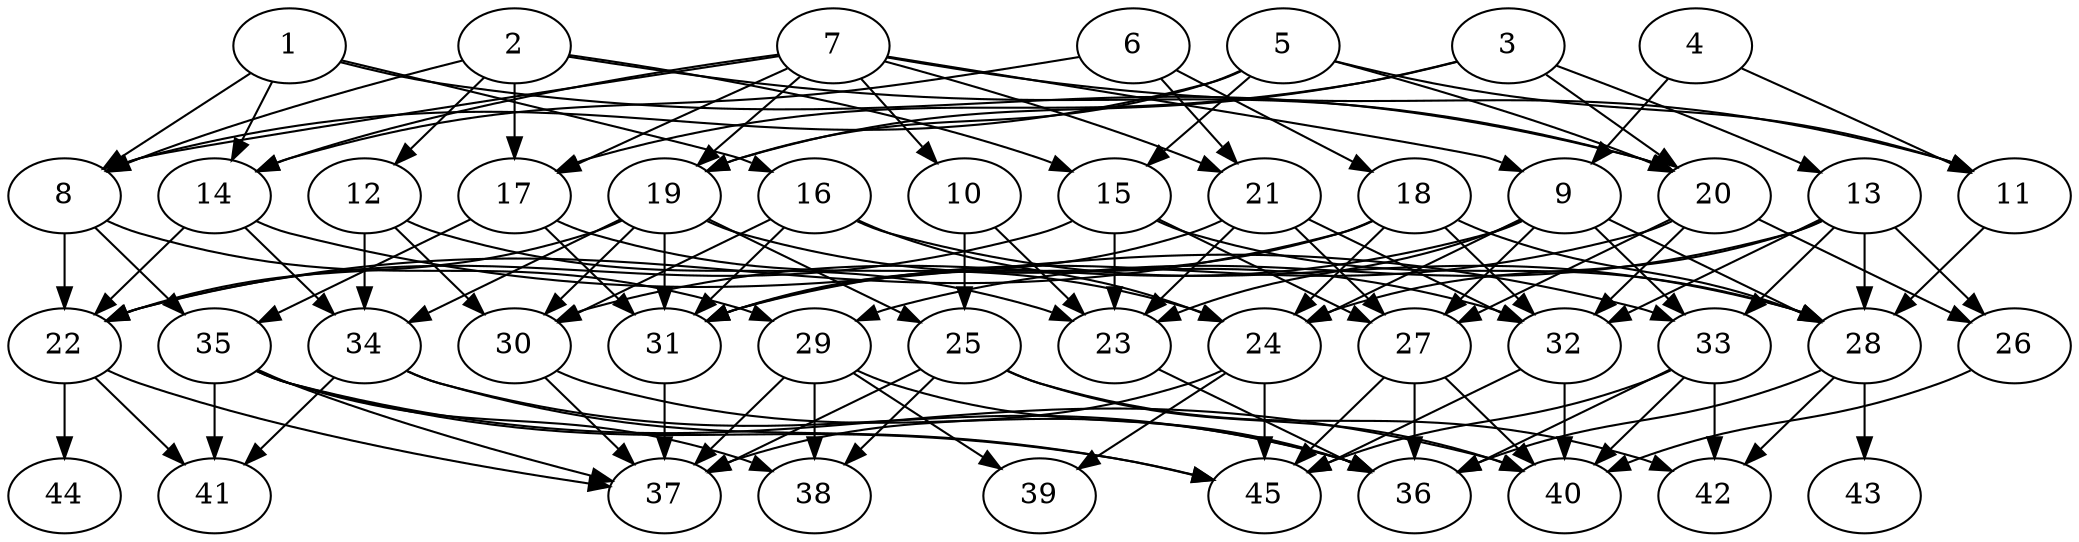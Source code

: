 // DAG automatically generated by daggen at Thu Oct  3 14:07:24 2019
// ./daggen --dot -n 45 --ccr 0.5 --fat 0.7 --regular 0.5 --density 0.5 --mindata 5242880 --maxdata 52428800 
digraph G {
  1 [size="72019968", alpha="0.01", expect_size="36009984"] 
  1 -> 8 [size ="36009984"]
  1 -> 14 [size ="36009984"]
  1 -> 16 [size ="36009984"]
  1 -> 20 [size ="36009984"]
  2 [size="71299072", alpha="0.16", expect_size="35649536"] 
  2 -> 8 [size ="35649536"]
  2 -> 12 [size ="35649536"]
  2 -> 15 [size ="35649536"]
  2 -> 17 [size ="35649536"]
  2 -> 20 [size ="35649536"]
  3 [size="101179392", alpha="0.16", expect_size="50589696"] 
  3 -> 13 [size ="50589696"]
  3 -> 17 [size ="50589696"]
  3 -> 19 [size ="50589696"]
  3 -> 20 [size ="50589696"]
  4 [size="38189056", alpha="0.19", expect_size="19094528"] 
  4 -> 9 [size ="19094528"]
  4 -> 11 [size ="19094528"]
  5 [size="54368256", alpha="0.07", expect_size="27184128"] 
  5 -> 8 [size ="27184128"]
  5 -> 11 [size ="27184128"]
  5 -> 15 [size ="27184128"]
  5 -> 19 [size ="27184128"]
  5 -> 20 [size ="27184128"]
  6 [size="66641920", alpha="0.06", expect_size="33320960"] 
  6 -> 14 [size ="33320960"]
  6 -> 18 [size ="33320960"]
  6 -> 21 [size ="33320960"]
  7 [size="34076672", alpha="0.07", expect_size="17038336"] 
  7 -> 8 [size ="17038336"]
  7 -> 9 [size ="17038336"]
  7 -> 10 [size ="17038336"]
  7 -> 11 [size ="17038336"]
  7 -> 14 [size ="17038336"]
  7 -> 17 [size ="17038336"]
  7 -> 19 [size ="17038336"]
  7 -> 21 [size ="17038336"]
  8 [size="53360640", alpha="0.10", expect_size="26680320"] 
  8 -> 22 [size ="26680320"]
  8 -> 29 [size ="26680320"]
  8 -> 35 [size ="26680320"]
  9 [size="70377472", alpha="0.17", expect_size="35188736"] 
  9 -> 23 [size ="35188736"]
  9 -> 24 [size ="35188736"]
  9 -> 27 [size ="35188736"]
  9 -> 28 [size ="35188736"]
  9 -> 30 [size ="35188736"]
  9 -> 33 [size ="35188736"]
  10 [size="74672128", alpha="0.08", expect_size="37336064"] 
  10 -> 23 [size ="37336064"]
  10 -> 25 [size ="37336064"]
  11 [size="33978368", alpha="0.00", expect_size="16989184"] 
  11 -> 28 [size ="16989184"]
  12 [size="39966720", alpha="0.07", expect_size="19983360"] 
  12 -> 23 [size ="19983360"]
  12 -> 30 [size ="19983360"]
  12 -> 34 [size ="19983360"]
  13 [size="18937856", alpha="0.20", expect_size="9468928"] 
  13 -> 24 [size ="9468928"]
  13 -> 26 [size ="9468928"]
  13 -> 28 [size ="9468928"]
  13 -> 29 [size ="9468928"]
  13 -> 32 [size ="9468928"]
  13 -> 33 [size ="9468928"]
  14 [size="96065536", alpha="0.20", expect_size="48032768"] 
  14 -> 22 [size ="48032768"]
  14 -> 33 [size ="48032768"]
  14 -> 34 [size ="48032768"]
  15 [size="91281408", alpha="0.04", expect_size="45640704"] 
  15 -> 22 [size ="45640704"]
  15 -> 23 [size ="45640704"]
  15 -> 27 [size ="45640704"]
  15 -> 28 [size ="45640704"]
  16 [size="30187520", alpha="0.01", expect_size="15093760"] 
  16 -> 24 [size ="15093760"]
  16 -> 28 [size ="15093760"]
  16 -> 30 [size ="15093760"]
  16 -> 31 [size ="15093760"]
  17 [size="59060224", alpha="0.14", expect_size="29530112"] 
  17 -> 24 [size ="29530112"]
  17 -> 31 [size ="29530112"]
  17 -> 35 [size ="29530112"]
  18 [size="92418048", alpha="0.04", expect_size="46209024"] 
  18 -> 22 [size ="46209024"]
  18 -> 24 [size ="46209024"]
  18 -> 28 [size ="46209024"]
  18 -> 31 [size ="46209024"]
  18 -> 32 [size ="46209024"]
  19 [size="47419392", alpha="0.13", expect_size="23709696"] 
  19 -> 22 [size ="23709696"]
  19 -> 25 [size ="23709696"]
  19 -> 30 [size ="23709696"]
  19 -> 31 [size ="23709696"]
  19 -> 32 [size ="23709696"]
  19 -> 34 [size ="23709696"]
  20 [size="32061440", alpha="0.12", expect_size="16030720"] 
  20 -> 26 [size ="16030720"]
  20 -> 27 [size ="16030720"]
  20 -> 31 [size ="16030720"]
  20 -> 32 [size ="16030720"]
  21 [size="69007360", alpha="0.03", expect_size="34503680"] 
  21 -> 23 [size ="34503680"]
  21 -> 27 [size ="34503680"]
  21 -> 31 [size ="34503680"]
  21 -> 32 [size ="34503680"]
  22 [size="70481920", alpha="0.08", expect_size="35240960"] 
  22 -> 37 [size ="35240960"]
  22 -> 41 [size ="35240960"]
  22 -> 44 [size ="35240960"]
  23 [size="104720384", alpha="0.12", expect_size="52360192"] 
  23 -> 36 [size ="52360192"]
  24 [size="103915520", alpha="0.02", expect_size="51957760"] 
  24 -> 37 [size ="51957760"]
  24 -> 39 [size ="51957760"]
  24 -> 45 [size ="51957760"]
  25 [size="103174144", alpha="0.01", expect_size="51587072"] 
  25 -> 37 [size ="51587072"]
  25 -> 38 [size ="51587072"]
  25 -> 40 [size ="51587072"]
  25 -> 42 [size ="51587072"]
  26 [size="27416576", alpha="0.11", expect_size="13708288"] 
  26 -> 40 [size ="13708288"]
  27 [size="31703040", alpha="0.07", expect_size="15851520"] 
  27 -> 36 [size ="15851520"]
  27 -> 40 [size ="15851520"]
  27 -> 45 [size ="15851520"]
  28 [size="96743424", alpha="0.12", expect_size="48371712"] 
  28 -> 36 [size ="48371712"]
  28 -> 42 [size ="48371712"]
  28 -> 43 [size ="48371712"]
  29 [size="22042624", alpha="0.10", expect_size="11021312"] 
  29 -> 36 [size ="11021312"]
  29 -> 37 [size ="11021312"]
  29 -> 38 [size ="11021312"]
  29 -> 39 [size ="11021312"]
  30 [size="82415616", alpha="0.01", expect_size="41207808"] 
  30 -> 36 [size ="41207808"]
  30 -> 37 [size ="41207808"]
  31 [size="42360832", alpha="0.18", expect_size="21180416"] 
  31 -> 37 [size ="21180416"]
  32 [size="57782272", alpha="0.00", expect_size="28891136"] 
  32 -> 40 [size ="28891136"]
  32 -> 45 [size ="28891136"]
  33 [size="95125504", alpha="0.05", expect_size="47562752"] 
  33 -> 36 [size ="47562752"]
  33 -> 40 [size ="47562752"]
  33 -> 42 [size ="47562752"]
  33 -> 45 [size ="47562752"]
  34 [size="56342528", alpha="0.07", expect_size="28171264"] 
  34 -> 36 [size ="28171264"]
  34 -> 41 [size ="28171264"]
  34 -> 45 [size ="28171264"]
  35 [size="63504384", alpha="0.07", expect_size="31752192"] 
  35 -> 37 [size ="31752192"]
  35 -> 38 [size ="31752192"]
  35 -> 40 [size ="31752192"]
  35 -> 41 [size ="31752192"]
  35 -> 45 [size ="31752192"]
  36 [size="66125824", alpha="0.11", expect_size="33062912"] 
  37 [size="25993216", alpha="0.05", expect_size="12996608"] 
  38 [size="61067264", alpha="0.16", expect_size="30533632"] 
  39 [size="25483264", alpha="0.15", expect_size="12741632"] 
  40 [size="73502720", alpha="0.19", expect_size="36751360"] 
  41 [size="80570368", alpha="0.15", expect_size="40285184"] 
  42 [size="70178816", alpha="0.04", expect_size="35089408"] 
  43 [size="71813120", alpha="0.13", expect_size="35906560"] 
  44 [size="93925376", alpha="0.02", expect_size="46962688"] 
  45 [size="33353728", alpha="0.10", expect_size="16676864"] 
}
